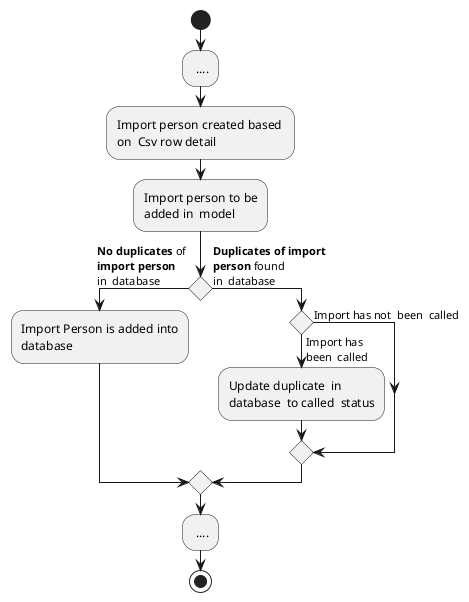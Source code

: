 @startuml
'https://plantuml.com/activity-diagram-beta

start
- ....
-Import person created based \non  Csv row detail

-Import person to be\nadded in  model
if () then (**No duplicates** of \n**import person** \nin  database)
    :Import Person is added into\ndatabase;
else (**Duplicates of import** \n**person** found \nin  database)
      if () then (Import has \nbeen  called)
        :Update duplicate  in  \ndatabase  to called  status;
      else (Import has not  been  called)
      endif
endif
- ....
stop

@enduml

